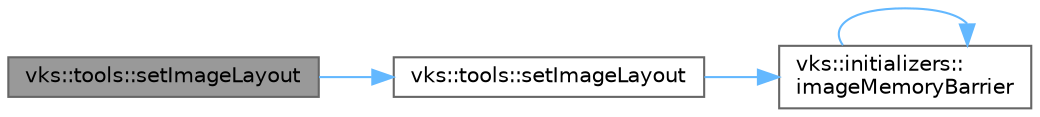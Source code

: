 digraph "vks::tools::setImageLayout"
{
 // LATEX_PDF_SIZE
  bgcolor="transparent";
  edge [fontname=Helvetica,fontsize=10,labelfontname=Helvetica,labelfontsize=10];
  node [fontname=Helvetica,fontsize=10,shape=box,height=0.2,width=0.4];
  rankdir="LR";
  Node1 [id="Node000001",label="vks::tools::setImageLayout",height=0.2,width=0.4,color="gray40", fillcolor="grey60", style="filled", fontcolor="black",tooltip=" "];
  Node1 -> Node2 [id="edge1_Node000001_Node000002",color="steelblue1",style="solid",tooltip=" "];
  Node2 [id="Node000002",label="vks::tools::setImageLayout",height=0.2,width=0.4,color="grey40", fillcolor="white", style="filled",URL="$namespacevks_1_1tools.html#a0f31a639c1b6b19ae992db88bf759c4d",tooltip=" "];
  Node2 -> Node3 [id="edge2_Node000002_Node000003",color="steelblue1",style="solid",tooltip=" "];
  Node3 [id="Node000003",label="vks::initializers::\limageMemoryBarrier",height=0.2,width=0.4,color="grey40", fillcolor="white", style="filled",URL="$namespacevks_1_1initializers.html#a656c3a342fadefe19ddd795228856dfa",tooltip="Initialize an image memory barrier with no image transfer ownership."];
  Node3 -> Node3 [id="edge3_Node000003_Node000003",color="steelblue1",style="solid",tooltip=" "];
}
